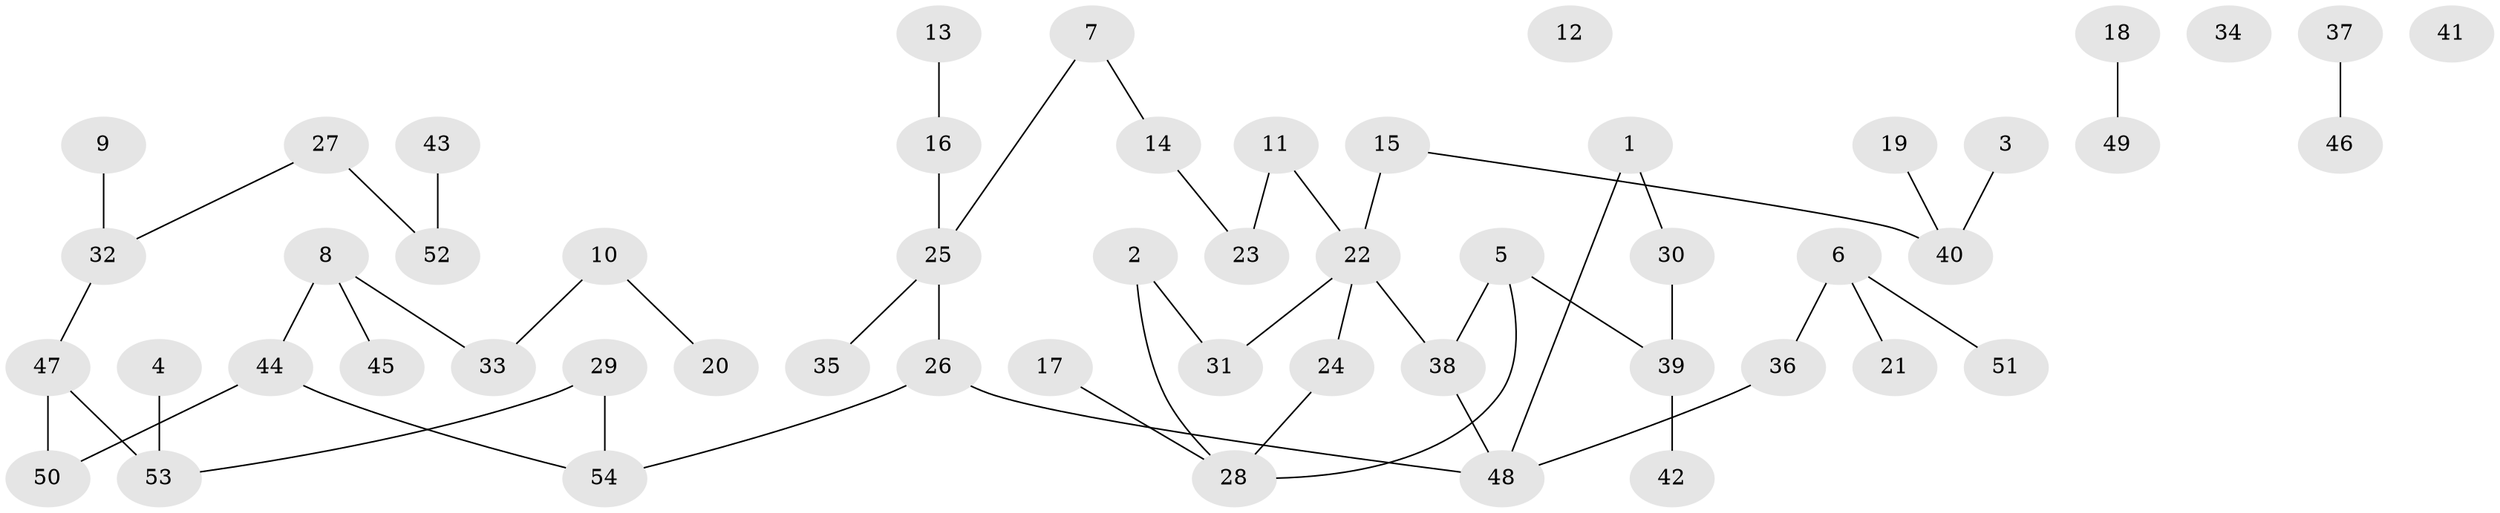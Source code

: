// coarse degree distribution, {2: 0.2972972972972973, 1: 0.35135135135135137, 6: 0.02702702702702703, 3: 0.08108108108108109, 5: 0.05405405405405406, 0: 0.10810810810810811, 4: 0.08108108108108109}
// Generated by graph-tools (version 1.1) at 2025/16/03/04/25 18:16:26]
// undirected, 54 vertices, 53 edges
graph export_dot {
graph [start="1"]
  node [color=gray90,style=filled];
  1;
  2;
  3;
  4;
  5;
  6;
  7;
  8;
  9;
  10;
  11;
  12;
  13;
  14;
  15;
  16;
  17;
  18;
  19;
  20;
  21;
  22;
  23;
  24;
  25;
  26;
  27;
  28;
  29;
  30;
  31;
  32;
  33;
  34;
  35;
  36;
  37;
  38;
  39;
  40;
  41;
  42;
  43;
  44;
  45;
  46;
  47;
  48;
  49;
  50;
  51;
  52;
  53;
  54;
  1 -- 30;
  1 -- 48;
  2 -- 28;
  2 -- 31;
  3 -- 40;
  4 -- 53;
  5 -- 28;
  5 -- 38;
  5 -- 39;
  6 -- 21;
  6 -- 36;
  6 -- 51;
  7 -- 14;
  7 -- 25;
  8 -- 33;
  8 -- 44;
  8 -- 45;
  9 -- 32;
  10 -- 20;
  10 -- 33;
  11 -- 22;
  11 -- 23;
  13 -- 16;
  14 -- 23;
  15 -- 22;
  15 -- 40;
  16 -- 25;
  17 -- 28;
  18 -- 49;
  19 -- 40;
  22 -- 24;
  22 -- 31;
  22 -- 38;
  24 -- 28;
  25 -- 26;
  25 -- 35;
  26 -- 48;
  26 -- 54;
  27 -- 32;
  27 -- 52;
  29 -- 53;
  29 -- 54;
  30 -- 39;
  32 -- 47;
  36 -- 48;
  37 -- 46;
  38 -- 48;
  39 -- 42;
  43 -- 52;
  44 -- 50;
  44 -- 54;
  47 -- 50;
  47 -- 53;
}
